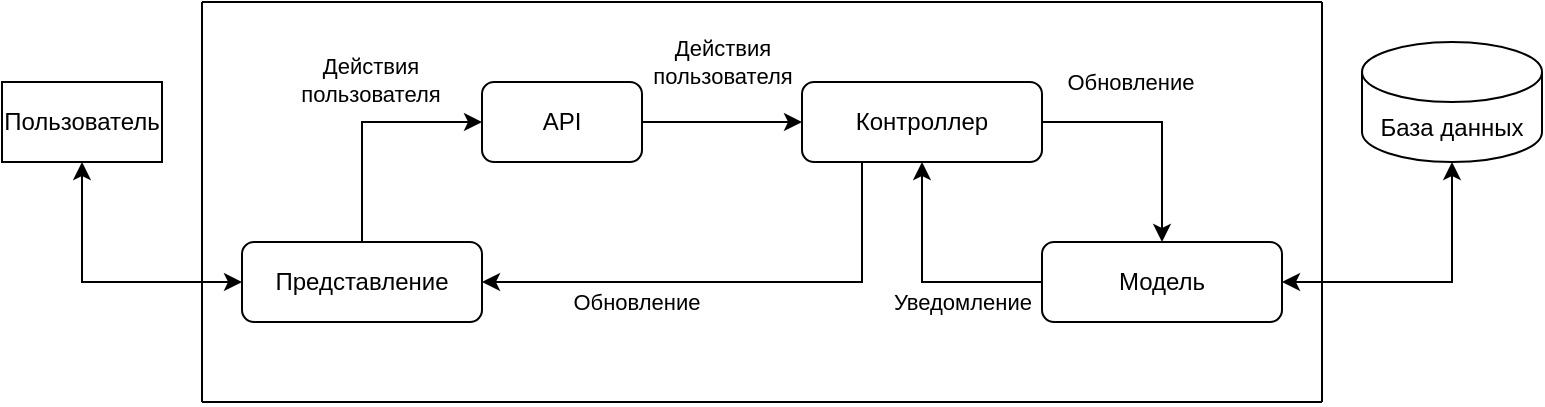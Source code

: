 <mxfile version="14.2.9" type="device"><diagram name="Page-1" id="90a13364-a465-7bf4-72fc-28e22215d7a0"><mxGraphModel dx="1038" dy="552" grid="1" gridSize="10" guides="1" tooltips="1" connect="1" arrows="1" fold="1" page="1" pageScale="1.5" pageWidth="1169" pageHeight="826" background="#ffffff" math="0" shadow="0"><root><mxCell id="0" style=";html=1;"/><mxCell id="1" style=";html=1;" parent="0"/><mxCell id="U_4_ixmwWShkBdSg0g2Y-6" style="edgeStyle=orthogonalEdgeStyle;rounded=0;orthogonalLoop=1;jettySize=auto;html=1;exitX=0.5;exitY=1;exitDx=0;exitDy=0;entryX=0;entryY=0.5;entryDx=0;entryDy=0;startArrow=classic;startFill=1;" parent="1" source="U_4_ixmwWShkBdSg0g2Y-1" target="U_4_ixmwWShkBdSg0g2Y-2" edge="1"><mxGeometry relative="1" as="geometry"/></mxCell><mxCell id="U_4_ixmwWShkBdSg0g2Y-1" value="Пользователь" style="rounded=0;whiteSpace=wrap;html=1;" parent="1" vertex="1"><mxGeometry x="400" y="280" width="80" height="40" as="geometry"/></mxCell><mxCell id="U_4_ixmwWShkBdSg0g2Y-8" style="edgeStyle=orthogonalEdgeStyle;rounded=0;orthogonalLoop=1;jettySize=auto;html=1;exitX=0.5;exitY=0;exitDx=0;exitDy=0;startArrow=none;startFill=0;strokeColor=#000000;entryX=0;entryY=0.5;entryDx=0;entryDy=0;" parent="1" source="U_4_ixmwWShkBdSg0g2Y-2" target="n_coBDUGNKqU4njBjnK--1" edge="1"><mxGeometry relative="1" as="geometry"><mxPoint x="590" y="290" as="targetPoint"/><Array as="points"><mxPoint x="580" y="300"/></Array></mxGeometry></mxCell><mxCell id="U_4_ixmwWShkBdSg0g2Y-12" value="Действия &lt;br&gt;пользователя" style="edgeLabel;html=1;align=center;verticalAlign=middle;resizable=0;points=[];" parent="U_4_ixmwWShkBdSg0g2Y-8" vertex="1" connectable="0"><mxGeometry x="0.11" y="-3" relative="1" as="geometry"><mxPoint x="-3" y="-24" as="offset"/></mxGeometry></mxCell><mxCell id="U_4_ixmwWShkBdSg0g2Y-2" value="Представление" style="rounded=1;whiteSpace=wrap;html=1;" parent="1" vertex="1"><mxGeometry x="520" y="360" width="120" height="40" as="geometry"/></mxCell><mxCell id="U_4_ixmwWShkBdSg0g2Y-10" style="edgeStyle=orthogonalEdgeStyle;rounded=0;orthogonalLoop=1;jettySize=auto;html=1;exitX=0;exitY=0.5;exitDx=0;exitDy=0;startArrow=none;startFill=0;strokeColor=#000000;entryX=0.5;entryY=1;entryDx=0;entryDy=0;" parent="1" source="U_4_ixmwWShkBdSg0g2Y-3" target="U_4_ixmwWShkBdSg0g2Y-4" edge="1"><mxGeometry relative="1" as="geometry"><Array as="points"><mxPoint x="860" y="380"/></Array><mxPoint x="860" y="360" as="targetPoint"/></mxGeometry></mxCell><mxCell id="U_4_ixmwWShkBdSg0g2Y-15" value="Уведомление" style="edgeLabel;html=1;align=center;verticalAlign=middle;resizable=0;points=[];" parent="U_4_ixmwWShkBdSg0g2Y-10" vertex="1" connectable="0"><mxGeometry x="-0.084" y="-2" relative="1" as="geometry"><mxPoint x="15" y="12" as="offset"/></mxGeometry></mxCell><mxCell id="U_4_ixmwWShkBdSg0g2Y-3" value="Модель" style="rounded=1;whiteSpace=wrap;html=1;" parent="1" vertex="1"><mxGeometry x="920" y="360" width="120" height="40" as="geometry"/></mxCell><mxCell id="U_4_ixmwWShkBdSg0g2Y-9" style="edgeStyle=orthogonalEdgeStyle;rounded=0;orthogonalLoop=1;jettySize=auto;html=1;exitX=1;exitY=0.5;exitDx=0;exitDy=0;entryX=0.5;entryY=0;entryDx=0;entryDy=0;startArrow=none;startFill=0;strokeColor=#000000;" parent="1" source="U_4_ixmwWShkBdSg0g2Y-4" target="U_4_ixmwWShkBdSg0g2Y-3" edge="1"><mxGeometry relative="1" as="geometry"/></mxCell><mxCell id="U_4_ixmwWShkBdSg0g2Y-13" value="Обновление" style="edgeLabel;html=1;align=center;verticalAlign=middle;resizable=0;points=[];" parent="U_4_ixmwWShkBdSg0g2Y-9" vertex="1" connectable="0"><mxGeometry x="-0.273" relative="1" as="geometry"><mxPoint y="-20" as="offset"/></mxGeometry></mxCell><mxCell id="U_4_ixmwWShkBdSg0g2Y-11" style="edgeStyle=orthogonalEdgeStyle;rounded=0;orthogonalLoop=1;jettySize=auto;html=1;exitX=0.25;exitY=1;exitDx=0;exitDy=0;entryX=1;entryY=0.5;entryDx=0;entryDy=0;startArrow=none;startFill=0;strokeColor=#000000;" parent="1" source="U_4_ixmwWShkBdSg0g2Y-4" target="U_4_ixmwWShkBdSg0g2Y-2" edge="1"><mxGeometry relative="1" as="geometry"/></mxCell><mxCell id="U_4_ixmwWShkBdSg0g2Y-14" value="Обновление" style="edgeLabel;html=1;align=center;verticalAlign=middle;resizable=0;points=[];" parent="U_4_ixmwWShkBdSg0g2Y-11" vertex="1" connectable="0"><mxGeometry x="0.387" relative="1" as="geometry"><mxPoint y="10" as="offset"/></mxGeometry></mxCell><mxCell id="U_4_ixmwWShkBdSg0g2Y-4" value="Контроллер" style="rounded=1;whiteSpace=wrap;html=1;" parent="1" vertex="1"><mxGeometry x="800" y="280" width="120" height="40" as="geometry"/></mxCell><mxCell id="U_4_ixmwWShkBdSg0g2Y-5" value="База данных" style="shape=cylinder3;whiteSpace=wrap;html=1;boundedLbl=1;backgroundOutline=1;size=15;" parent="1" vertex="1"><mxGeometry x="1080" y="260" width="90" height="60" as="geometry"/></mxCell><mxCell id="U_4_ixmwWShkBdSg0g2Y-7" style="edgeStyle=orthogonalEdgeStyle;rounded=0;orthogonalLoop=1;jettySize=auto;html=1;exitX=0.5;exitY=1;exitDx=0;exitDy=0;entryX=1;entryY=0.5;entryDx=0;entryDy=0;startArrow=classic;startFill=1;exitPerimeter=0;" parent="1" source="U_4_ixmwWShkBdSg0g2Y-5" target="U_4_ixmwWShkBdSg0g2Y-3" edge="1"><mxGeometry relative="1" as="geometry"><mxPoint x="580" y="330" as="sourcePoint"/><mxPoint x="660" y="390" as="targetPoint"/></mxGeometry></mxCell><mxCell id="U_4_ixmwWShkBdSg0g2Y-16" value="" style="endArrow=none;html=1;strokeColor=#000000;" parent="1" edge="1"><mxGeometry width="50" height="50" relative="1" as="geometry"><mxPoint x="1060" y="440" as="sourcePoint"/><mxPoint x="1060" y="240" as="targetPoint"/></mxGeometry></mxCell><mxCell id="U_4_ixmwWShkBdSg0g2Y-17" value="" style="endArrow=none;html=1;strokeColor=#000000;" parent="1" edge="1"><mxGeometry width="50" height="50" relative="1" as="geometry"><mxPoint x="500" y="440" as="sourcePoint"/><mxPoint x="1060" y="440" as="targetPoint"/></mxGeometry></mxCell><mxCell id="U_4_ixmwWShkBdSg0g2Y-18" value="" style="endArrow=none;html=1;strokeColor=#000000;" parent="1" edge="1"><mxGeometry width="50" height="50" relative="1" as="geometry"><mxPoint x="500" y="440" as="sourcePoint"/><mxPoint x="500" y="240" as="targetPoint"/></mxGeometry></mxCell><mxCell id="U_4_ixmwWShkBdSg0g2Y-19" value="" style="endArrow=none;html=1;strokeColor=#000000;" parent="1" edge="1"><mxGeometry width="50" height="50" relative="1" as="geometry"><mxPoint x="500" y="240" as="sourcePoint"/><mxPoint x="1060" y="240" as="targetPoint"/></mxGeometry></mxCell><mxCell id="n_coBDUGNKqU4njBjnK--2" value="" style="edgeStyle=orthogonalEdgeStyle;rounded=0;orthogonalLoop=1;jettySize=auto;html=1;" edge="1" parent="1" source="n_coBDUGNKqU4njBjnK--1" target="U_4_ixmwWShkBdSg0g2Y-4"><mxGeometry relative="1" as="geometry"/></mxCell><mxCell id="n_coBDUGNKqU4njBjnK--1" value="API" style="rounded=1;whiteSpace=wrap;html=1;" vertex="1" parent="1"><mxGeometry x="640" y="280" width="80" height="40" as="geometry"/></mxCell><mxCell id="n_coBDUGNKqU4njBjnK--3" value="Действия &lt;br&gt;пользователя" style="edgeLabel;html=1;align=center;verticalAlign=middle;resizable=0;points=[];" vertex="1" connectable="0" parent="1"><mxGeometry x="760" y="270" as="geometry"/></mxCell></root></mxGraphModel></diagram></mxfile>